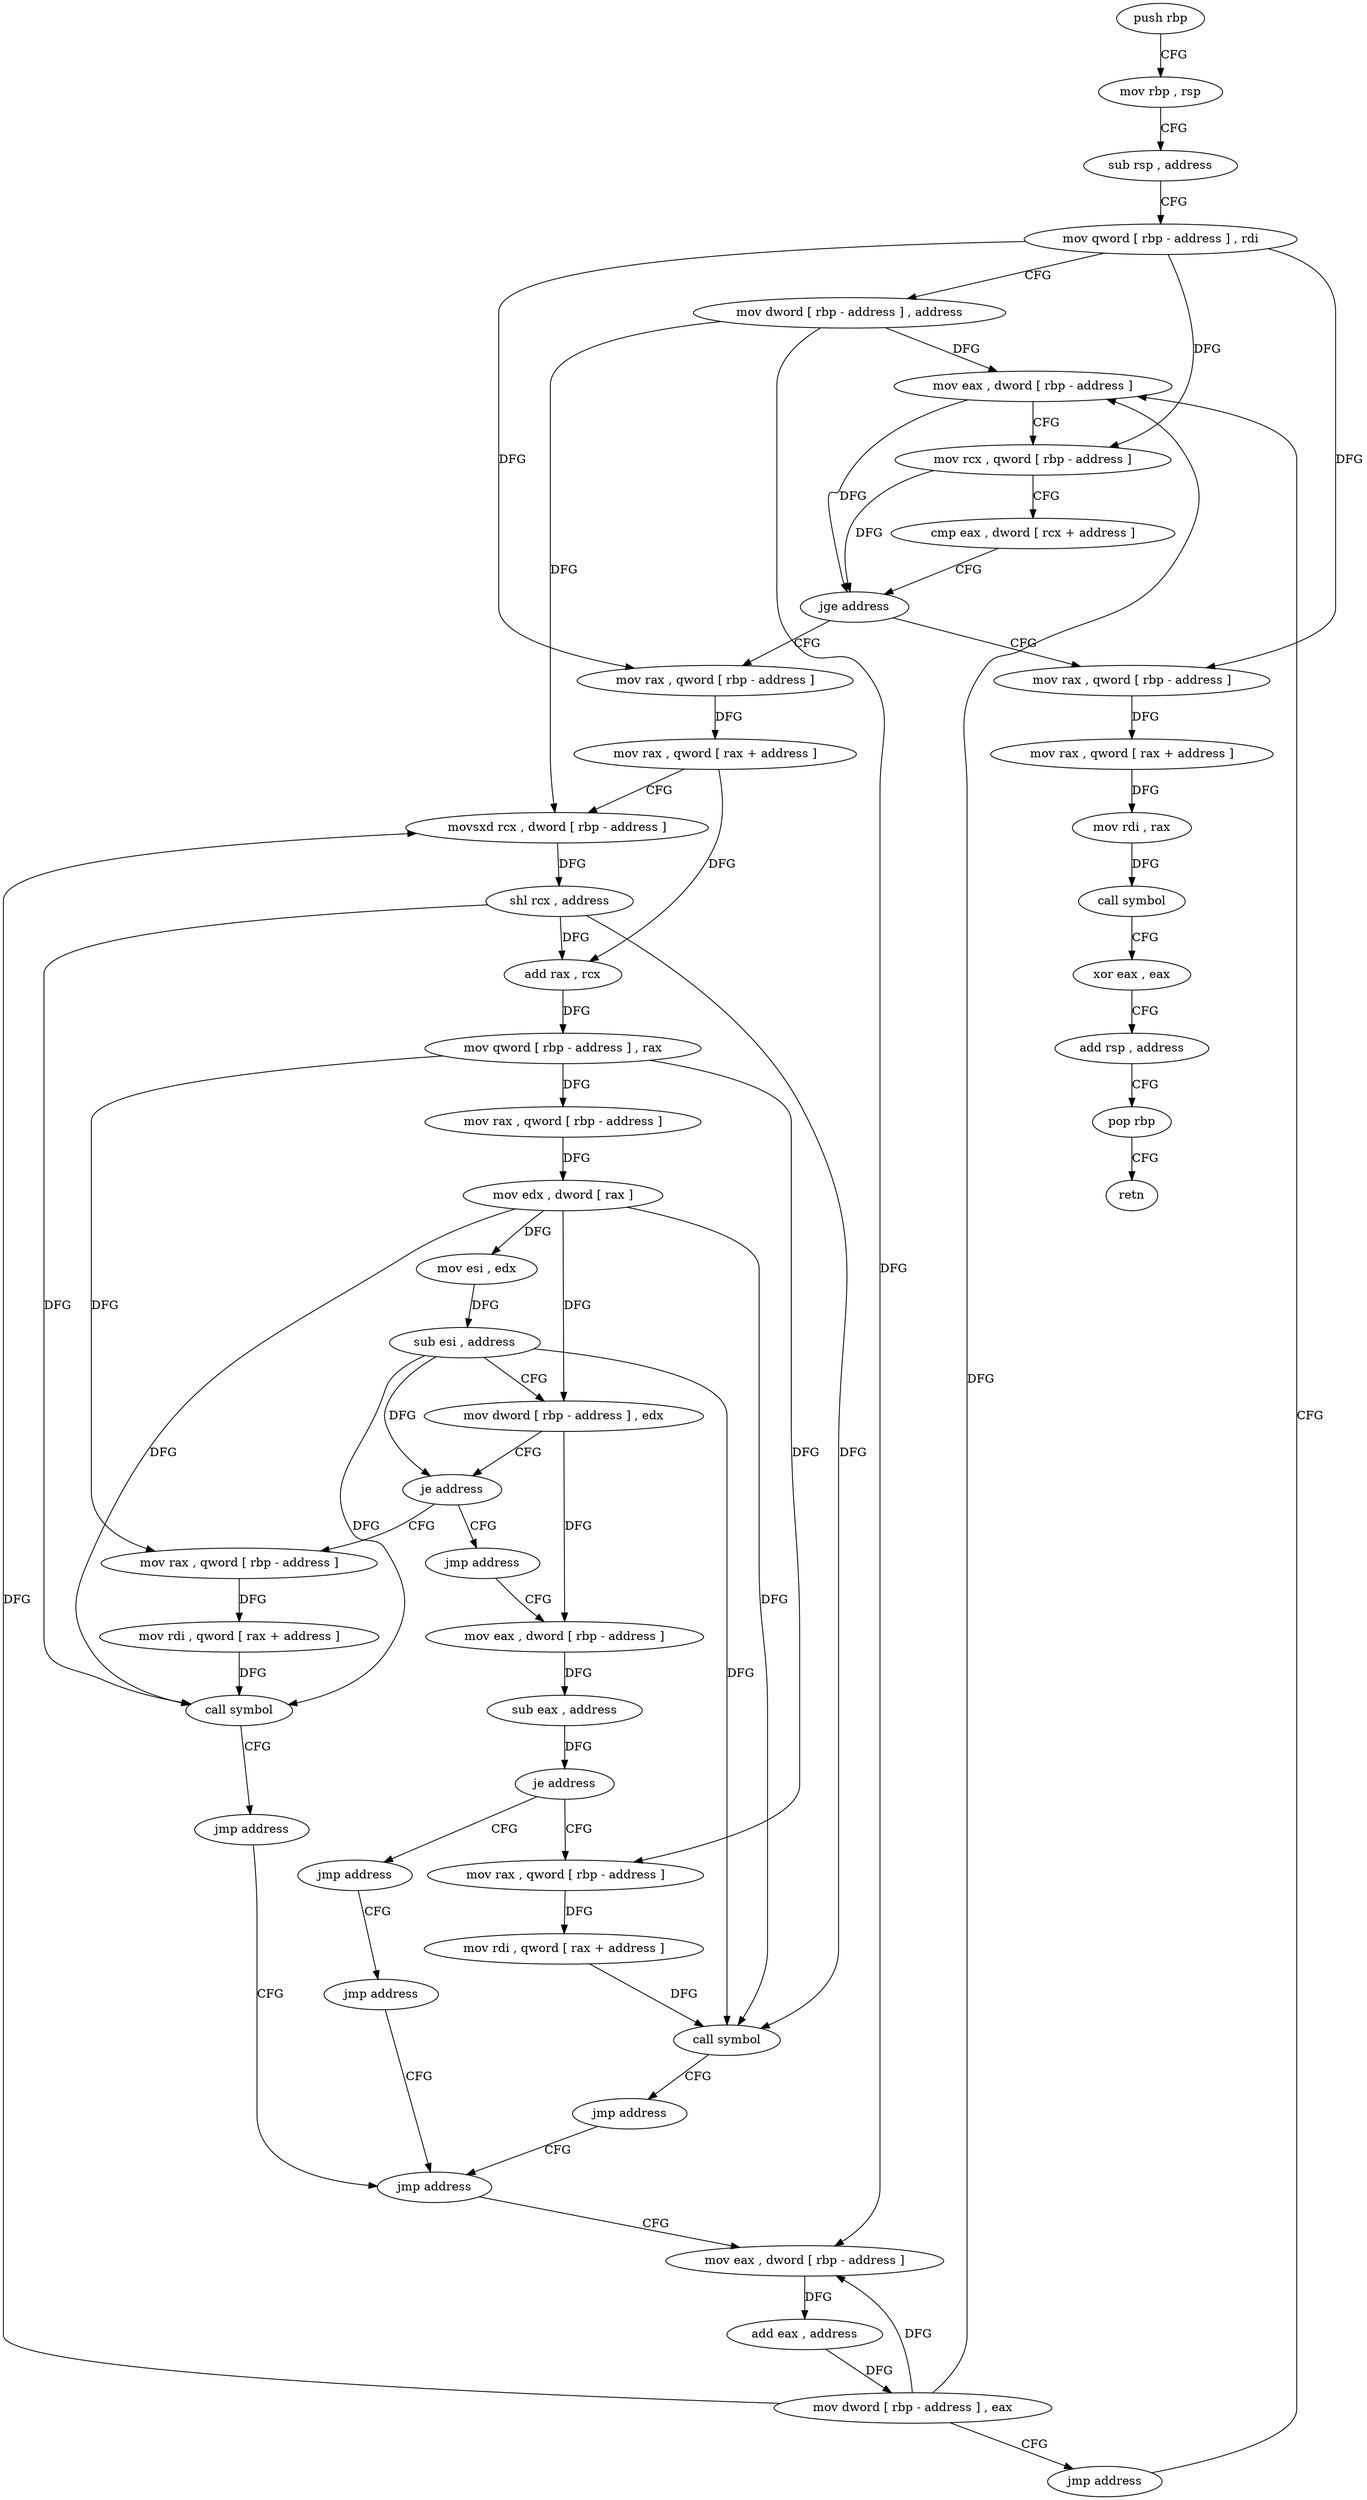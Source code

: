 digraph "func" {
"368864" [label = "push rbp" ]
"368865" [label = "mov rbp , rsp" ]
"368868" [label = "sub rsp , address" ]
"368872" [label = "mov qword [ rbp - address ] , rdi" ]
"368876" [label = "mov dword [ rbp - address ] , address" ]
"368883" [label = "mov eax , dword [ rbp - address ]" ]
"369024" [label = "mov rax , qword [ rbp - address ]" ]
"369028" [label = "mov rax , qword [ rax + address ]" ]
"369032" [label = "mov rdi , rax" ]
"369035" [label = "call symbol" ]
"369040" [label = "xor eax , eax" ]
"369042" [label = "add rsp , address" ]
"369046" [label = "pop rbp" ]
"369047" [label = "retn" ]
"368899" [label = "mov rax , qword [ rbp - address ]" ]
"368903" [label = "mov rax , qword [ rax + address ]" ]
"368907" [label = "movsxd rcx , dword [ rbp - address ]" ]
"368911" [label = "shl rcx , address" ]
"368915" [label = "add rax , rcx" ]
"368918" [label = "mov qword [ rbp - address ] , rax" ]
"368922" [label = "mov rax , qword [ rbp - address ]" ]
"368926" [label = "mov edx , dword [ rax ]" ]
"368928" [label = "mov esi , edx" ]
"368930" [label = "sub esi , address" ]
"368933" [label = "mov dword [ rbp - address ] , edx" ]
"368936" [label = "je address" ]
"368964" [label = "mov rax , qword [ rbp - address ]" ]
"368942" [label = "jmp address" ]
"368968" [label = "mov rdi , qword [ rax + address ]" ]
"368972" [label = "call symbol" ]
"368977" [label = "jmp address" ]
"369005" [label = "jmp address" ]
"368947" [label = "mov eax , dword [ rbp - address ]" ]
"369010" [label = "mov eax , dword [ rbp - address ]" ]
"368950" [label = "sub eax , address" ]
"368953" [label = "je address" ]
"368982" [label = "mov rax , qword [ rbp - address ]" ]
"368959" [label = "jmp address" ]
"369013" [label = "add eax , address" ]
"369016" [label = "mov dword [ rbp - address ] , eax" ]
"369019" [label = "jmp address" ]
"368986" [label = "mov rdi , qword [ rax + address ]" ]
"368990" [label = "call symbol" ]
"368995" [label = "jmp address" ]
"369000" [label = "jmp address" ]
"368886" [label = "mov rcx , qword [ rbp - address ]" ]
"368890" [label = "cmp eax , dword [ rcx + address ]" ]
"368893" [label = "jge address" ]
"368864" -> "368865" [ label = "CFG" ]
"368865" -> "368868" [ label = "CFG" ]
"368868" -> "368872" [ label = "CFG" ]
"368872" -> "368876" [ label = "CFG" ]
"368872" -> "368886" [ label = "DFG" ]
"368872" -> "369024" [ label = "DFG" ]
"368872" -> "368899" [ label = "DFG" ]
"368876" -> "368883" [ label = "DFG" ]
"368876" -> "368907" [ label = "DFG" ]
"368876" -> "369010" [ label = "DFG" ]
"368883" -> "368886" [ label = "CFG" ]
"368883" -> "368893" [ label = "DFG" ]
"369024" -> "369028" [ label = "DFG" ]
"369028" -> "369032" [ label = "DFG" ]
"369032" -> "369035" [ label = "DFG" ]
"369035" -> "369040" [ label = "CFG" ]
"369040" -> "369042" [ label = "CFG" ]
"369042" -> "369046" [ label = "CFG" ]
"369046" -> "369047" [ label = "CFG" ]
"368899" -> "368903" [ label = "DFG" ]
"368903" -> "368907" [ label = "CFG" ]
"368903" -> "368915" [ label = "DFG" ]
"368907" -> "368911" [ label = "DFG" ]
"368911" -> "368915" [ label = "DFG" ]
"368911" -> "368972" [ label = "DFG" ]
"368911" -> "368990" [ label = "DFG" ]
"368915" -> "368918" [ label = "DFG" ]
"368918" -> "368922" [ label = "DFG" ]
"368918" -> "368964" [ label = "DFG" ]
"368918" -> "368982" [ label = "DFG" ]
"368922" -> "368926" [ label = "DFG" ]
"368926" -> "368928" [ label = "DFG" ]
"368926" -> "368933" [ label = "DFG" ]
"368926" -> "368972" [ label = "DFG" ]
"368926" -> "368990" [ label = "DFG" ]
"368928" -> "368930" [ label = "DFG" ]
"368930" -> "368933" [ label = "CFG" ]
"368930" -> "368972" [ label = "DFG" ]
"368930" -> "368990" [ label = "DFG" ]
"368930" -> "368936" [ label = "DFG" ]
"368933" -> "368936" [ label = "CFG" ]
"368933" -> "368947" [ label = "DFG" ]
"368936" -> "368964" [ label = "CFG" ]
"368936" -> "368942" [ label = "CFG" ]
"368964" -> "368968" [ label = "DFG" ]
"368942" -> "368947" [ label = "CFG" ]
"368968" -> "368972" [ label = "DFG" ]
"368972" -> "368977" [ label = "CFG" ]
"368977" -> "369005" [ label = "CFG" ]
"369005" -> "369010" [ label = "CFG" ]
"368947" -> "368950" [ label = "DFG" ]
"369010" -> "369013" [ label = "DFG" ]
"368950" -> "368953" [ label = "DFG" ]
"368953" -> "368982" [ label = "CFG" ]
"368953" -> "368959" [ label = "CFG" ]
"368982" -> "368986" [ label = "DFG" ]
"368959" -> "369000" [ label = "CFG" ]
"369013" -> "369016" [ label = "DFG" ]
"369016" -> "369019" [ label = "CFG" ]
"369016" -> "368883" [ label = "DFG" ]
"369016" -> "368907" [ label = "DFG" ]
"369016" -> "369010" [ label = "DFG" ]
"369019" -> "368883" [ label = "CFG" ]
"368986" -> "368990" [ label = "DFG" ]
"368990" -> "368995" [ label = "CFG" ]
"368995" -> "369005" [ label = "CFG" ]
"369000" -> "369005" [ label = "CFG" ]
"368886" -> "368890" [ label = "CFG" ]
"368886" -> "368893" [ label = "DFG" ]
"368890" -> "368893" [ label = "CFG" ]
"368893" -> "369024" [ label = "CFG" ]
"368893" -> "368899" [ label = "CFG" ]
}
